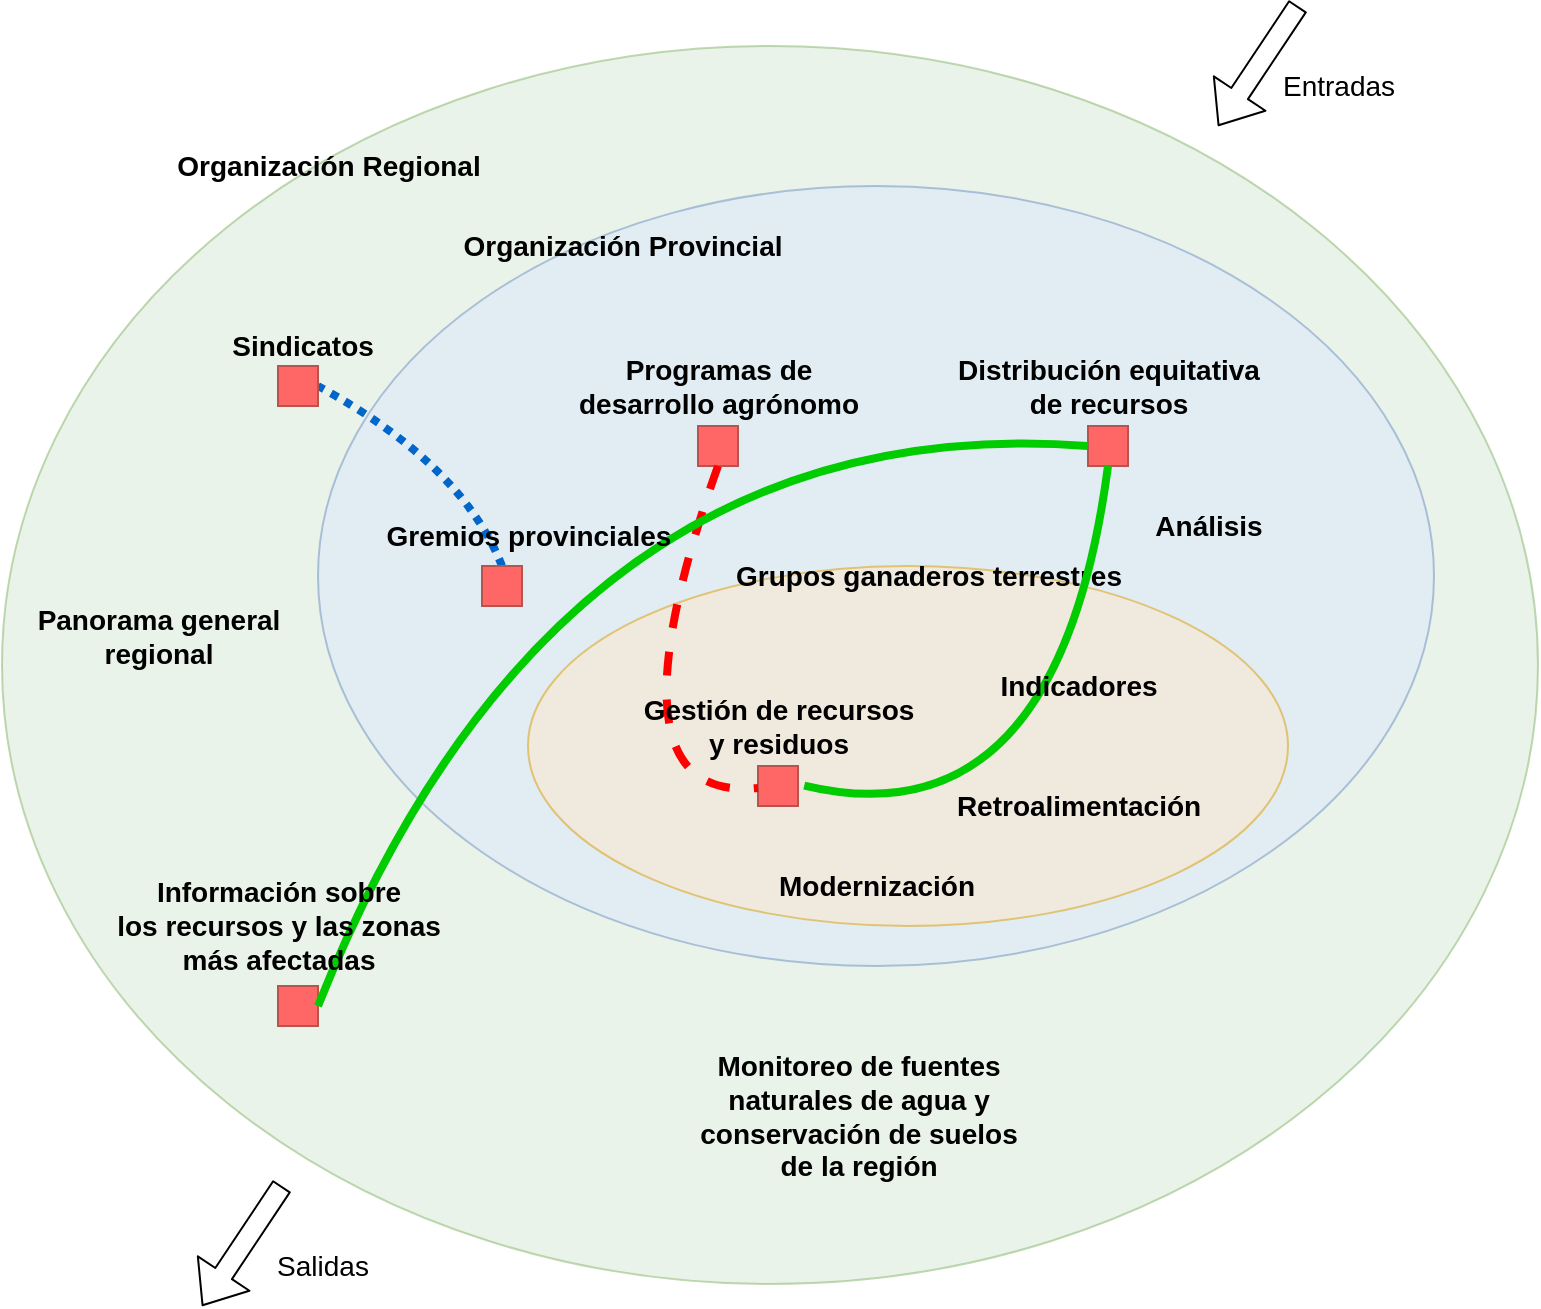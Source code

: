 <mxfile version="14.7.2" type="google"><diagram name="Page-1" id="5987fedf-629e-85c4-6858-42fee31821dd"><mxGraphModel dx="1021" dy="552" grid="1" gridSize="10" guides="1" tooltips="1" connect="1" arrows="1" fold="1" page="1" pageScale="1.5" pageWidth="1169" pageHeight="826" background="none" math="0" shadow="0"><root><mxCell id="0" style=";html=1;"/><mxCell id="1" style=";html=1;" parent="0"/><mxCell id="2a5a01dd2e413fbf-2" value="" style="ellipse;whiteSpace=wrap;html=1;rounded=0;shadow=0;strokeWidth=1;fillColor=#d5e8d4;fontSize=24;align=right;strokeColor=#82b366;opacity=50;" parent="1" vertex="1"><mxGeometry x="212" y="310" width="768" height="619" as="geometry"/></mxCell><mxCell id="2a5a01dd2e413fbf-1" value="" style="ellipse;whiteSpace=wrap;html=1;rounded=0;shadow=0;strokeWidth=1;fillColor=#dae8fc;fontSize=24;align=right;strokeColor=#6c8ebf;opacity=50;" parent="1" vertex="1"><mxGeometry x="370" y="380" width="558" height="390" as="geometry"/></mxCell><mxCell id="2a5a01dd2e413fbf-3" value="" style="ellipse;whiteSpace=wrap;html=1;rounded=0;shadow=0;strokeWidth=1;fillColor=#ffe6cc;fontSize=24;align=right;strokeColor=#d79b00;opacity=50;" parent="1" vertex="1"><mxGeometry x="475" y="570" width="380" height="180" as="geometry"/></mxCell><mxCell id="2a5a01dd2e413fbf-43" style="edgeStyle=none;curved=1;html=1;endArrow=none;endFill=0;strokeColor=#0066CC;strokeWidth=4;fontSize=24;dashed=1;dashPattern=1 1;entryX=1;entryY=0.5;entryDx=0;entryDy=0;exitX=0.5;exitY=0;exitDx=0;exitDy=0;" parent="1" source="WSk5YBJ_YdOWwioRlxMS-20" target="2a5a01dd2e413fbf-12" edge="1"><mxGeometry relative="1" as="geometry"><Array as="points"><mxPoint x="442" y="519"/></Array></mxGeometry></mxCell><mxCell id="2a5a01dd2e413fbf-11" value="" style="whiteSpace=wrap;html=1;rounded=0;shadow=0;strokeWidth=1;fillColor=#FF6666;fontSize=24;align=right;strokeColor=#b85450;" parent="1" vertex="1"><mxGeometry x="590" y="670" width="20" height="20" as="geometry"/></mxCell><mxCell id="2a5a01dd2e413fbf-12" value="" style="whiteSpace=wrap;html=1;rounded=0;shadow=0;strokeWidth=1;fillColor=#FF6666;fontSize=24;align=right;strokeColor=#b85450;" parent="1" vertex="1"><mxGeometry x="350" y="470" width="20" height="20" as="geometry"/></mxCell><mxCell id="2a5a01dd2e413fbf-13" value="" style="whiteSpace=wrap;html=1;rounded=0;shadow=0;strokeWidth=1;fillColor=#FF6666;fontSize=24;align=right;strokeColor=#b85450;" parent="1" vertex="1"><mxGeometry x="350" y="780" width="20" height="20" as="geometry"/></mxCell><mxCell id="2a5a01dd2e413fbf-14" value="" style="whiteSpace=wrap;html=1;rounded=0;shadow=0;strokeWidth=1;fillColor=#FF6666;fontSize=24;align=right;strokeColor=#b85450;" parent="1" vertex="1"><mxGeometry x="755" y="500" width="20" height="20" as="geometry"/></mxCell><mxCell id="2a5a01dd2e413fbf-15" value="" style="whiteSpace=wrap;html=1;rounded=0;shadow=0;strokeWidth=1;fillColor=#FF6666;fontSize=24;align=right;strokeColor=#b85450;" parent="1" vertex="1"><mxGeometry x="560" y="500" width="20" height="20" as="geometry"/></mxCell><mxCell id="2a5a01dd2e413fbf-39" style="edgeStyle=none;curved=1;html=1;endArrow=none;endFill=0;strokeColor=#FF0000;strokeWidth=4;fontSize=24;dashed=1;exitX=0.5;exitY=1;exitDx=0;exitDy=0;" parent="1" source="2a5a01dd2e413fbf-15" target="2a5a01dd2e413fbf-11" edge="1"><mxGeometry relative="1" as="geometry"><Array as="points"><mxPoint x="510" y="689"/></Array><mxPoint x="579" y="855" as="sourcePoint"/></mxGeometry></mxCell><mxCell id="WSk5YBJ_YdOWwioRlxMS-2" value="" style="curved=1;endArrow=none;html=1;fontSize=24;endFill=0;strokeWidth=4;strokeColor=#00CC00;entryX=0;entryY=0.5;entryDx=0;entryDy=0;exitX=1;exitY=0.5;exitDx=0;exitDy=0;" edge="1" parent="1" source="2a5a01dd2e413fbf-13" target="2a5a01dd2e413fbf-14"><mxGeometry width="50" height="50" relative="1" as="geometry"><mxPoint x="422" y="854.714" as="sourcePoint"/><mxPoint x="547.455" y="889" as="targetPoint"/><Array as="points"><mxPoint x="490" y="490"/></Array></mxGeometry></mxCell><mxCell id="WSk5YBJ_YdOWwioRlxMS-5" value="Organización Regional" style="text;html=1;align=center;verticalAlign=middle;resizable=0;points=[];autosize=1;strokeColor=none;fontSize=14;fontStyle=1" vertex="1" parent="1"><mxGeometry x="290" y="360" width="170" height="20" as="geometry"/></mxCell><mxCell id="WSk5YBJ_YdOWwioRlxMS-6" value="Organización Provincial" style="text;html=1;align=center;verticalAlign=middle;resizable=0;points=[];autosize=1;strokeColor=none;fontSize=14;fontStyle=1" vertex="1" parent="1"><mxGeometry x="432" y="400" width="180" height="20" as="geometry"/></mxCell><mxCell id="WSk5YBJ_YdOWwioRlxMS-7" value="Grupos ganaderos terrestres" style="text;html=1;align=center;verticalAlign=middle;resizable=0;points=[];autosize=1;strokeColor=none;fontSize=14;fontStyle=1" vertex="1" parent="1"><mxGeometry x="565" y="565" width="220" height="20" as="geometry"/></mxCell><mxCell id="WSk5YBJ_YdOWwioRlxMS-8" value="Sindicatos" style="text;html=1;align=center;verticalAlign=middle;resizable=0;points=[];autosize=1;strokeColor=none;fontSize=14;fontStyle=1" vertex="1" parent="1"><mxGeometry x="317" y="450" width="90" height="20" as="geometry"/></mxCell><mxCell id="WSk5YBJ_YdOWwioRlxMS-9" value="&lt;div&gt;Panorama general&lt;/div&gt;&lt;div&gt;regional&lt;/div&gt;" style="text;html=1;align=center;verticalAlign=middle;resizable=0;points=[];autosize=1;strokeColor=none;fontSize=14;fontStyle=1" vertex="1" parent="1"><mxGeometry x="220" y="585" width="140" height="40" as="geometry"/></mxCell><mxCell id="WSk5YBJ_YdOWwioRlxMS-10" value="&lt;div&gt;Información sobre&lt;/div&gt;&lt;div&gt;los recursos y las zonas&lt;/div&gt;&lt;div&gt;más afectadas&lt;br&gt;&lt;/div&gt;" style="text;html=1;align=center;verticalAlign=middle;resizable=0;points=[];autosize=1;strokeColor=none;fontSize=14;fontStyle=1" vertex="1" parent="1"><mxGeometry x="260" y="720" width="180" height="60" as="geometry"/></mxCell><mxCell id="WSk5YBJ_YdOWwioRlxMS-11" value="&lt;div&gt;Monitoreo de fuentes&lt;/div&gt;&lt;div&gt;naturales de agua y &lt;br&gt;&lt;/div&gt;&lt;div&gt;conservación de suelos&lt;/div&gt;&lt;div&gt;de la región&lt;br&gt;&lt;/div&gt;" style="text;html=1;align=center;verticalAlign=middle;resizable=0;points=[];autosize=1;strokeColor=none;fontSize=14;fontStyle=1" vertex="1" parent="1"><mxGeometry x="550" y="810" width="180" height="70" as="geometry"/></mxCell><mxCell id="WSk5YBJ_YdOWwioRlxMS-12" value="&lt;div&gt;Programas de &lt;br&gt;&lt;/div&gt;&lt;div&gt;desarrollo agrónomo&lt;br&gt;&lt;/div&gt;" style="text;html=1;align=center;verticalAlign=middle;resizable=0;points=[];autosize=1;strokeColor=none;fontSize=14;fontStyle=1" vertex="1" parent="1"><mxGeometry x="490" y="460" width="160" height="40" as="geometry"/></mxCell><mxCell id="WSk5YBJ_YdOWwioRlxMS-13" value="&lt;div&gt;Distribución equitativa&lt;/div&gt;&lt;div&gt;de recursos&lt;/div&gt;" style="text;html=1;align=center;verticalAlign=middle;resizable=0;points=[];autosize=1;strokeColor=none;fontSize=14;fontStyle=1" vertex="1" parent="1"><mxGeometry x="680" y="460" width="170" height="40" as="geometry"/></mxCell><mxCell id="WSk5YBJ_YdOWwioRlxMS-15" value="Gremios provinciales" style="text;html=1;align=center;verticalAlign=middle;resizable=0;points=[];autosize=1;strokeColor=none;fontSize=14;fontStyle=1" vertex="1" parent="1"><mxGeometry x="390" y="545" width="170" height="20" as="geometry"/></mxCell><mxCell id="WSk5YBJ_YdOWwioRlxMS-19" value="Análisis" style="text;html=1;align=center;verticalAlign=middle;resizable=0;points=[];autosize=1;strokeColor=none;fontSize=14;fontStyle=1" vertex="1" parent="1"><mxGeometry x="780" y="540" width="70" height="20" as="geometry"/></mxCell><mxCell id="WSk5YBJ_YdOWwioRlxMS-20" value="" style="whiteSpace=wrap;html=1;rounded=0;shadow=0;strokeWidth=1;fillColor=#FF6666;fontSize=24;align=right;strokeColor=#b85450;" vertex="1" parent="1"><mxGeometry x="452" y="570" width="20" height="20" as="geometry"/></mxCell><mxCell id="WSk5YBJ_YdOWwioRlxMS-22" value="" style="curved=1;endArrow=none;html=1;fontSize=24;endFill=0;strokeWidth=4;strokeColor=#00CC00;entryX=0;entryY=0.5;entryDx=0;entryDy=0;exitX=0.582;exitY=1.244;exitDx=0;exitDy=0;exitPerimeter=0;" edge="1" parent="1" source="WSk5YBJ_YdOWwioRlxMS-16"><mxGeometry width="50" height="50" relative="1" as="geometry"><mxPoint x="600" y="690" as="sourcePoint"/><mxPoint x="765" y="520" as="targetPoint"/><Array as="points"><mxPoint x="740" y="710"/></Array></mxGeometry></mxCell><mxCell id="WSk5YBJ_YdOWwioRlxMS-18" value="Retroalimentación" style="text;html=1;align=center;verticalAlign=middle;resizable=0;points=[];autosize=1;strokeColor=none;fontSize=14;fontStyle=1" vertex="1" parent="1"><mxGeometry x="680" y="680" width="140" height="20" as="geometry"/></mxCell><mxCell id="WSk5YBJ_YdOWwioRlxMS-17" value="Indicadores" style="text;html=1;align=center;verticalAlign=middle;resizable=0;points=[];autosize=1;strokeColor=none;fontSize=14;fontStyle=1" vertex="1" parent="1"><mxGeometry x="700" y="619.5" width="100" height="20" as="geometry"/></mxCell><mxCell id="WSk5YBJ_YdOWwioRlxMS-16" value="&lt;div&gt;Gestión de recursos&lt;/div&gt;&lt;div&gt;y residuos&lt;/div&gt;" style="text;html=1;align=center;verticalAlign=middle;resizable=0;points=[];autosize=1;strokeColor=none;fontSize=14;fontStyle=1" vertex="1" parent="1"><mxGeometry x="520" y="630" width="160" height="40" as="geometry"/></mxCell><mxCell id="WSk5YBJ_YdOWwioRlxMS-23" value="Modernización" style="text;html=1;align=center;verticalAlign=middle;resizable=0;points=[];autosize=1;strokeColor=none;fontSize=14;fontStyle=1" vertex="1" parent="1"><mxGeometry x="589" y="720" width="120" height="20" as="geometry"/></mxCell><mxCell id="WSk5YBJ_YdOWwioRlxMS-25" value="" style="shape=flexArrow;endArrow=classic;html=1;fontSize=14;" edge="1" parent="1"><mxGeometry width="50" height="50" relative="1" as="geometry"><mxPoint x="860" y="290" as="sourcePoint"/><mxPoint x="820" y="350" as="targetPoint"/></mxGeometry></mxCell><mxCell id="WSk5YBJ_YdOWwioRlxMS-26" value="Entradas" style="text;html=1;align=center;verticalAlign=middle;resizable=0;points=[];autosize=1;strokeColor=none;fontSize=14;" vertex="1" parent="1"><mxGeometry x="845" y="320" width="70" height="20" as="geometry"/></mxCell><mxCell id="WSk5YBJ_YdOWwioRlxMS-27" value="" style="shape=flexArrow;endArrow=classic;html=1;fontSize=14;" edge="1" parent="1"><mxGeometry width="50" height="50" relative="1" as="geometry"><mxPoint x="352" y="880.0" as="sourcePoint"/><mxPoint x="312" y="940" as="targetPoint"/></mxGeometry></mxCell><mxCell id="WSk5YBJ_YdOWwioRlxMS-28" value="Salidas" style="text;html=1;align=center;verticalAlign=middle;resizable=0;points=[];autosize=1;strokeColor=none;fontSize=14;" vertex="1" parent="1"><mxGeometry x="342" y="910" width="60" height="20" as="geometry"/></mxCell></root></mxGraphModel></diagram></mxfile>